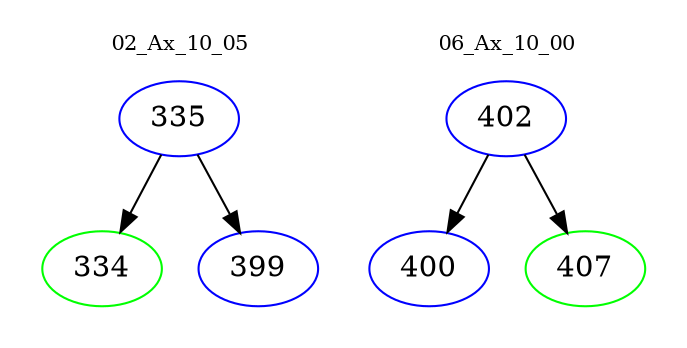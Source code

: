 digraph{
subgraph cluster_0 {
color = white
label = "02_Ax_10_05";
fontsize=10;
T0_335 [label="335", color="blue"]
T0_335 -> T0_334 [color="black"]
T0_334 [label="334", color="green"]
T0_335 -> T0_399 [color="black"]
T0_399 [label="399", color="blue"]
}
subgraph cluster_1 {
color = white
label = "06_Ax_10_00";
fontsize=10;
T1_402 [label="402", color="blue"]
T1_402 -> T1_400 [color="black"]
T1_400 [label="400", color="blue"]
T1_402 -> T1_407 [color="black"]
T1_407 [label="407", color="green"]
}
}
